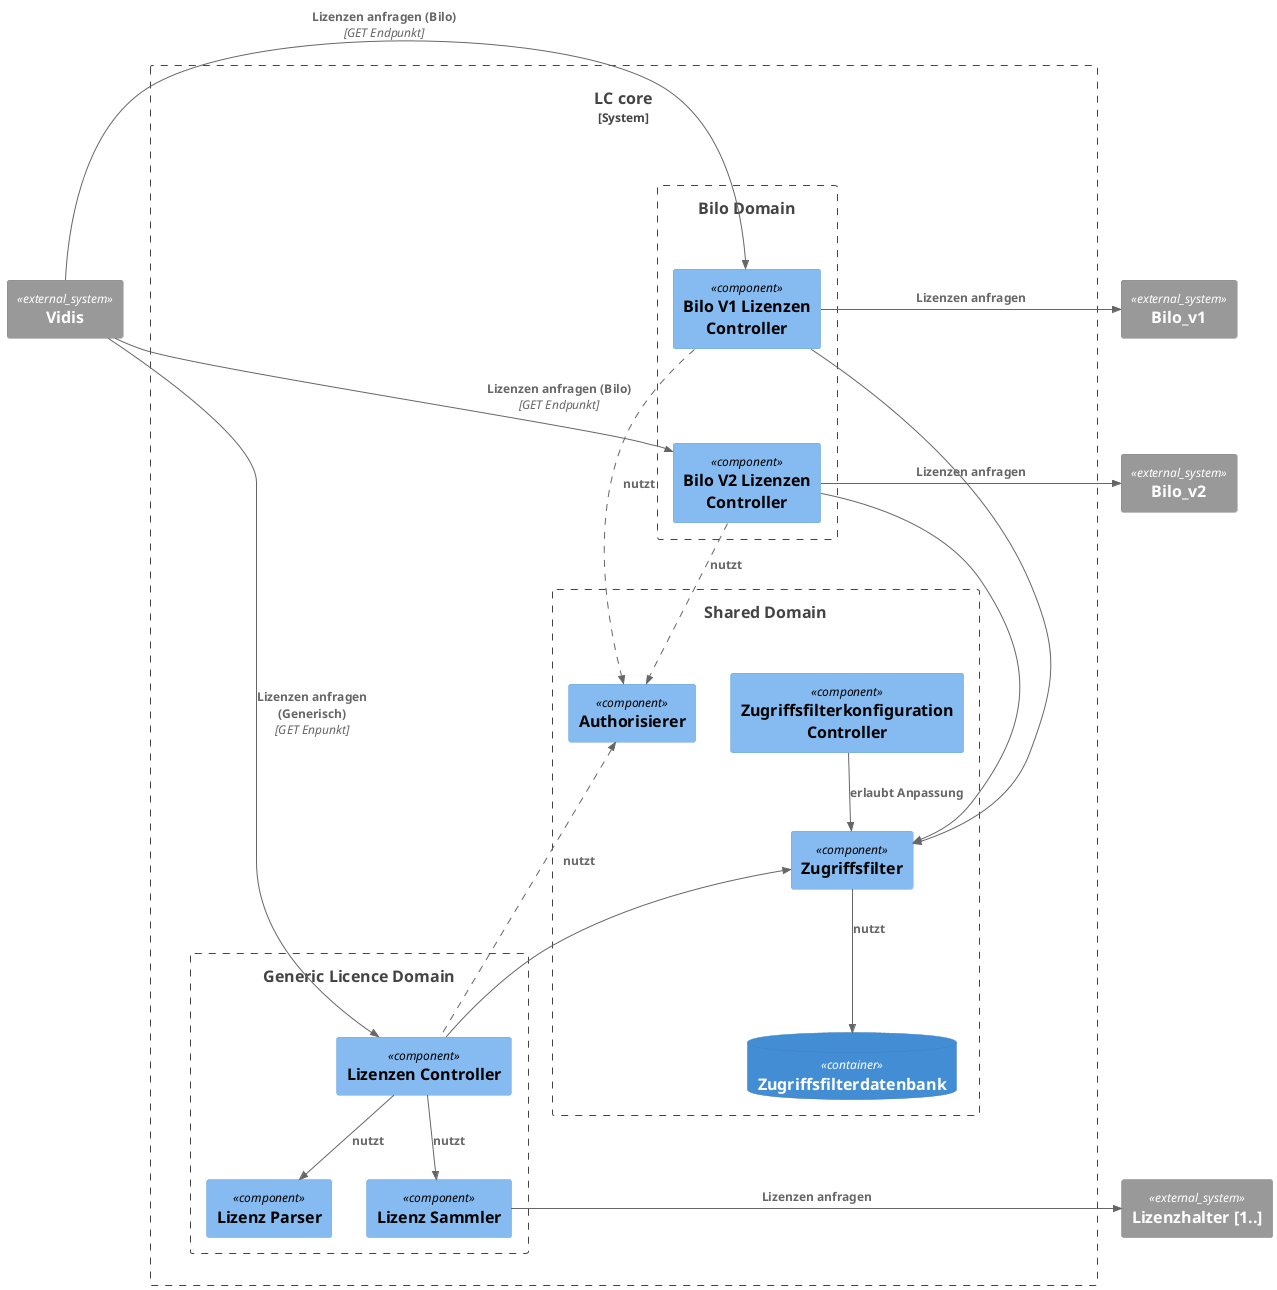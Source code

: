﻿@startuml C4_Elements
!include <C4/C4_Component>
!include <office/Servers/application_server>
SHOW_PERSON_OUTLINE()

AddRelTag("dashed", $lineStyle = DashedLine())

System_Ext(vidis, "Vidis", "")
System_Boundary(c1, "LC core"){
    Boundary(bilo_system, "Bilo Domain"){
        Component(lc_bilo_v1, "Bilo V1 Lizenzen Controller", "")
        Component(lc_bilo_v2, "Bilo V2 Lizenzen Controller", "")
    }
    Boundary(generic_licence_system, "Generic Licence Domain"){
        Component(lc_licenses, "Lizenzen Controller", "")
        Component(lc_parser, "Lizenz Parser", "")
        Component(lc_collector, "Lizenz Sammler", "")
    }

   Boundary(lc_shared_system, "Shared Domain"){
        Component(lc_auth, "Authorisierer", "")
        Component("lc_client_licence_holder_filter", "Zugriffsfilter", "")
        Component("lc_client_licence_holder_filter_controller", "Zugriffsfilterkonfiguration Controller", "")
        ContainerDb(lc_config_db, "Zugriffsfilterdatenbank", "")
        Rel_D(lc_client_licence_holder_filter_controller, lc_client_licence_holder_filter, "erlaubt Anpassung", "")
        Rel_D(lc_client_licence_holder_filter, lc_config_db, "nutzt", "")
    }


    Rel_U(lc_licenses, lc_auth, "nutzt", "",$tags="dashed")
    Rel_D(lc_bilo_v1, lc_auth, "nutzt", "",$tags="dashed")
    Rel_D(lc_bilo_v2, lc_auth, "nutzt", "",$tags="dashed")
    Rel_D(lc_licenses, lc_parser, "nutzt", "")
    Rel_D(lc_licenses, lc_collector, "nutzt", "")
}
System_Ext(lh1, "Lizenzhalter [1..]", "")
System_Ext(bilo_v1, "Bilo_v1", "")
System_Ext(bilo_v2, "Bilo_v2", "")

Lay_R(vidis, c1)
Lay_R(lc_parser, lc_collector)
Lay_D(lc_bilo_v1, lc_bilo_v2)
Lay_D(bilo_v1, bilo_v2)


Rel_R(vidis, lc_licenses, "Lizenzen anfragen (Generisch)", "GET Enpunkt")
Rel_R(vidis, lc_bilo_v1, "Lizenzen anfragen (Bilo)", "GET Endpunkt")
Rel_R(vidis, lc_bilo_v2, "Lizenzen anfragen (Bilo)", "GET Endpunkt")
Rel_U(lc_licenses, lc_client_licence_holder_filter,  "", "")
Rel_R(lc_bilo_v1, lc_client_licence_holder_filter,  "", "")
Rel_R(lc_bilo_v2, lc_client_licence_holder_filter,  "", "")
Rel_R(lc_collector, lh1, "Lizenzen anfragen","")
Rel_R(lc_bilo_v1, bilo_v1, "Lizenzen anfragen","")
Rel_R(lc_bilo_v2, bilo_v2, "Lizenzen anfragen","")

@enduml
